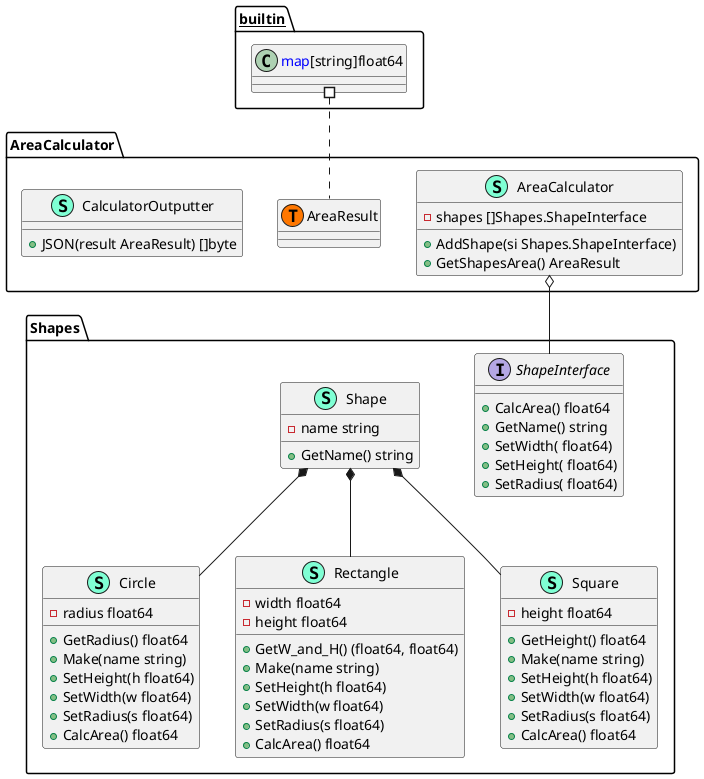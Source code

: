 @startuml
namespace AreaCalculator {
    class AreaCalculator << (S,Aquamarine) >> {
        - shapes []Shapes.ShapeInterface

        + AddShape(si Shapes.ShapeInterface) 
        + GetShapesArea() AreaResult

    }
    class AreaCalculator.AreaResult << (T, #FF7700) >>  {
    }
    class CalculatorOutputter << (S,Aquamarine) >> {
        + JSON(result AreaResult) []byte

    }
}


"AreaCalculator.AreaCalculator" o-- "Shapes.ShapeInterface"

namespace Shapes {
    class Circle << (S,Aquamarine) >> {
        - radius float64

        + GetRadius() float64
        + Make(name string) 
        + SetHeight(h float64) 
        + SetWidth(w float64) 
        + SetRadius(s float64) 
        + CalcArea() float64

    }
    class Rectangle << (S,Aquamarine) >> {
        - width float64
        - height float64

        + GetW_and_H() (float64, float64)
        + Make(name string) 
        + SetHeight(h float64) 
        + SetWidth(w float64) 
        + SetRadius(s float64) 
        + CalcArea() float64

    }
    class Shape << (S,Aquamarine) >> {
        - name string

        + GetName() string

    }
    interface ShapeInterface  {
        + CalcArea() float64
        + GetName() string
        + SetWidth( float64) 
        + SetHeight( float64) 
        + SetRadius( float64) 

    }
    class Square << (S,Aquamarine) >> {
        - height float64

        + GetHeight() float64
        + Make(name string) 
        + SetHeight(h float64) 
        + SetWidth(w float64) 
        + SetRadius(s float64) 
        + CalcArea() float64

    }
}
"Shapes.Shape" *-- "Shapes.Circle"
"Shapes.Shape" *-- "Shapes.Rectangle"
"Shapes.Shape" *-- "Shapes.Square"



"__builtin__.<font color=blue>map</font>[string]float64" #.. "AreaCalculator.AreaResult"
@enduml
